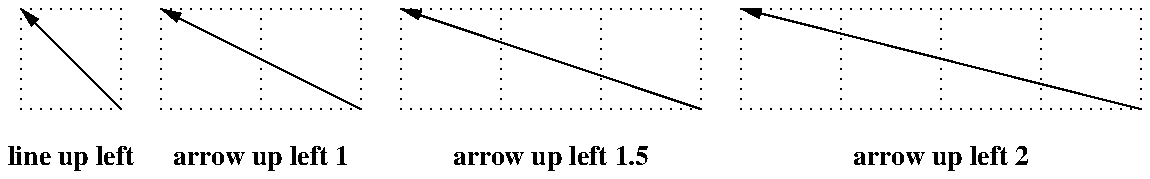 .PS
# Draw a demonstration up left arrow with grid box overlay
define gridarrow
{
move right 0.1
[
{arrow up left $1;}
box wid 0.5 ht 0.5 dotted with .nw at last arrow .end;
for i = 2 to ($1 / 0.5) do
{
box wid 0.5 ht 0.5 dotted with .sw at last box .se;
}
move down from last arrow .center;
[
if ( $1 == boxht ) \
then { "\fBline up left\fP" } \
else { sprintf("\fBarrow up left %g\fP", $1) };
]
]
move right 0.1 from last [] .e;
}
gridarrow(0.5);
gridarrow(1);
gridarrow(1.5);
gridarrow(2);
undef gridarrow
.PE
